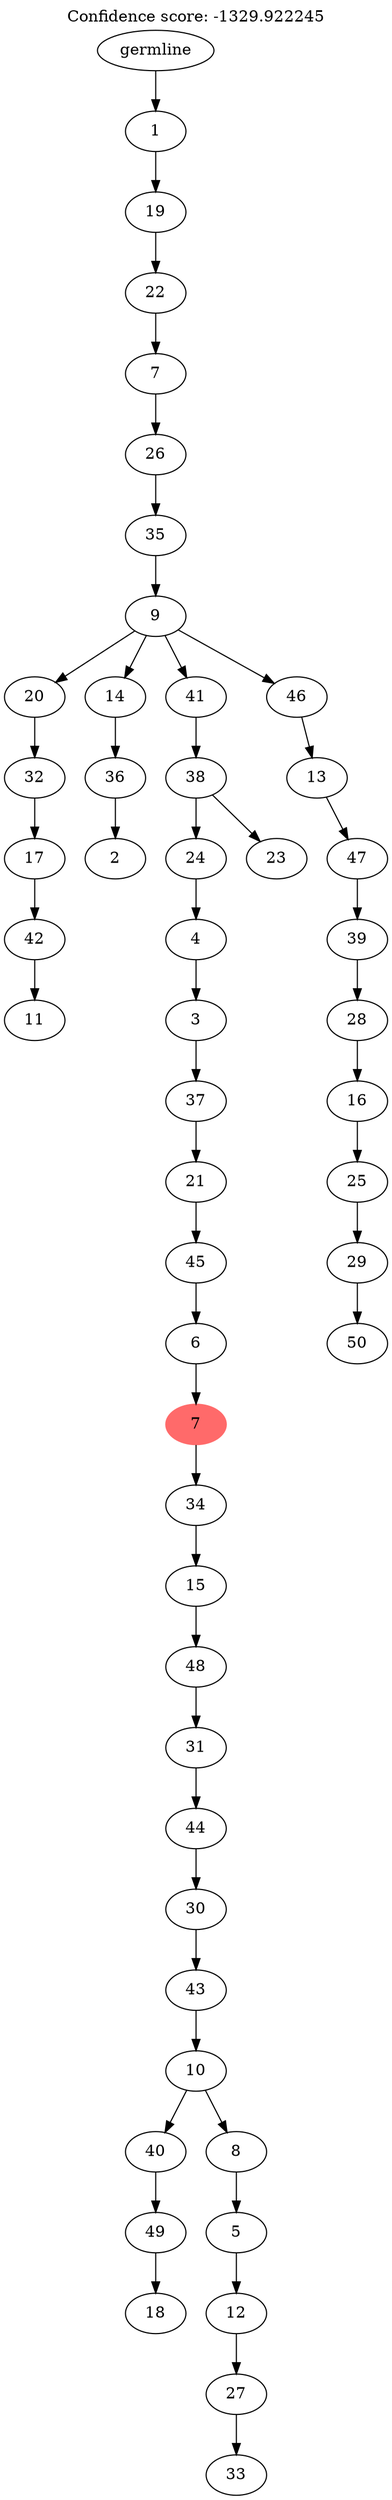 digraph g {
	"50" -> "51";
	"51" [label="11"];
	"49" -> "50";
	"50" [label="42"];
	"48" -> "49";
	"49" [label="17"];
	"47" -> "48";
	"48" [label="32"];
	"45" -> "46";
	"46" [label="2"];
	"44" -> "45";
	"45" [label="36"];
	"42" -> "43";
	"43" [label="18"];
	"41" -> "42";
	"42" [label="49"];
	"39" -> "40";
	"40" [label="33"];
	"38" -> "39";
	"39" [label="27"];
	"37" -> "38";
	"38" [label="12"];
	"36" -> "37";
	"37" [label="5"];
	"35" -> "36";
	"36" [label="8"];
	"35" -> "41";
	"41" [label="40"];
	"34" -> "35";
	"35" [label="10"];
	"33" -> "34";
	"34" [label="43"];
	"32" -> "33";
	"33" [label="30"];
	"31" -> "32";
	"32" [label="44"];
	"30" -> "31";
	"31" [label="31"];
	"29" -> "30";
	"30" [label="48"];
	"28" -> "29";
	"29" [label="15"];
	"27" -> "28";
	"28" [label="34"];
	"26" -> "27";
	"27" [color=indianred1, style=filled, label="7"];
	"25" -> "26";
	"26" [label="6"];
	"24" -> "25";
	"25" [label="45"];
	"23" -> "24";
	"24" [label="21"];
	"22" -> "23";
	"23" [label="37"];
	"21" -> "22";
	"22" [label="3"];
	"20" -> "21";
	"21" [label="4"];
	"18" -> "19";
	"19" [label="23"];
	"18" -> "20";
	"20" [label="24"];
	"17" -> "18";
	"18" [label="38"];
	"15" -> "16";
	"16" [label="50"];
	"14" -> "15";
	"15" [label="29"];
	"13" -> "14";
	"14" [label="25"];
	"12" -> "13";
	"13" [label="16"];
	"11" -> "12";
	"12" [label="28"];
	"10" -> "11";
	"11" [label="39"];
	"9" -> "10";
	"10" [label="47"];
	"8" -> "9";
	"9" [label="13"];
	"7" -> "8";
	"8" [label="46"];
	"7" -> "17";
	"17" [label="41"];
	"7" -> "44";
	"44" [label="14"];
	"7" -> "47";
	"47" [label="20"];
	"6" -> "7";
	"7" [label="9"];
	"5" -> "6";
	"6" [label="35"];
	"4" -> "5";
	"5" [label="26"];
	"3" -> "4";
	"4" [label="7"];
	"2" -> "3";
	"3" [label="22"];
	"1" -> "2";
	"2" [label="19"];
	"0" -> "1";
	"1" [label="1"];
	"0" [label="germline"];
	labelloc="t";
	label="Confidence score: -1329.922245";
}
